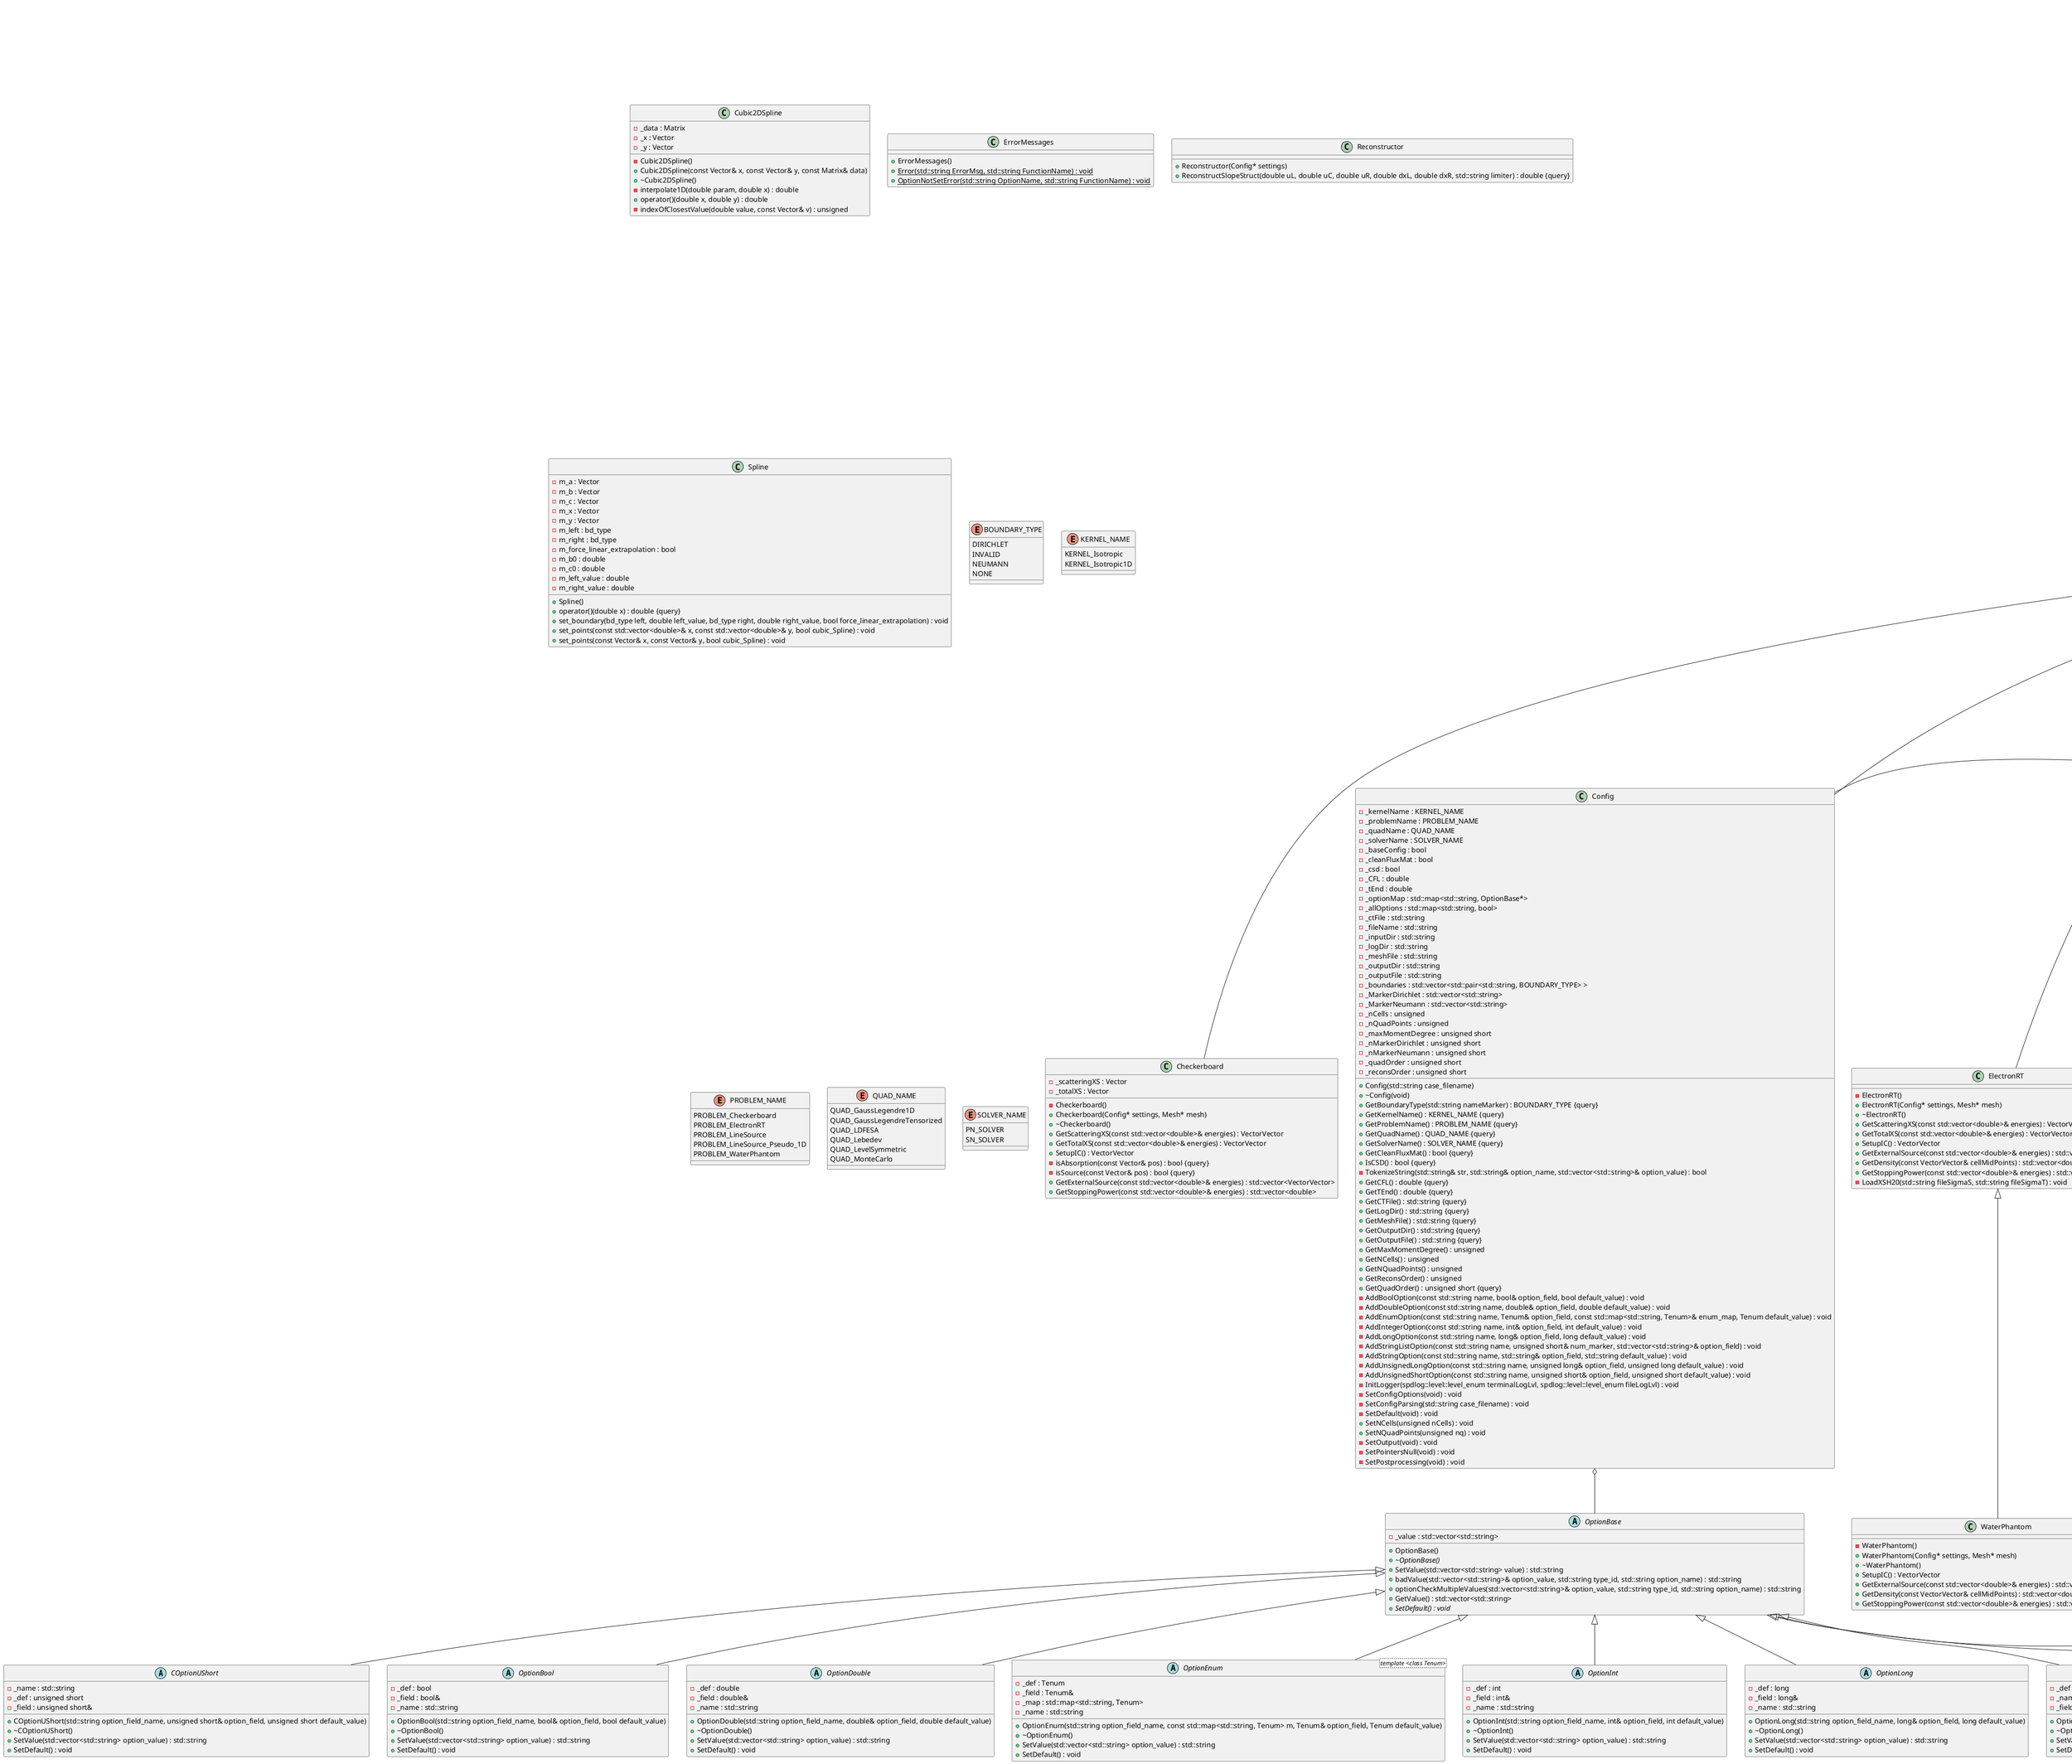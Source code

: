 @startuml





/' Objects '/

abstract class COptionUShort {
	+COptionUShort(std::string option_field_name, unsigned short& option_field, unsigned short default_value)
	+~COptionUShort()
	+SetValue(std::vector<std::string> option_value) : std::string
	-_name : std::string
	-_def : unsigned short
	-_field : unsigned short&
	+SetDefault() : void
}


class CSDSNSolver {
	+CSDSNSolver(Config* settings)
	-_dose : std::vector<double>
	+Save() : void {query}
	+Save(int currEnergy) : void {query}
	+Solve() : void
}


class Checkerboard {
	-Checkerboard()
	+Checkerboard(Config* settings, Mesh* mesh)
	+~Checkerboard()
	-_scatteringXS : Vector
	-_totalXS : Vector
	+GetScatteringXS(const std::vector<double>& energies) : VectorVector
	+GetTotalXS(const std::vector<double>& energies) : VectorVector
	+SetupIC() : VectorVector
	-isAbsorption(const Vector& pos) : bool {query}
	-isSource(const Vector& pos) : bool {query}
	+GetExternalSource(const std::vector<double>& energies) : std::vector<VectorVector>
	+GetStoppingPower(const std::vector<double>& energies) : std::vector<double>
}


class Config {
	+Config(std::string case_filename)
	+~Config(void)
	+GetBoundaryType(std::string nameMarker) : BOUNDARY_TYPE {query}
	+GetKernelName() : KERNEL_NAME {query}
	-_kernelName : KERNEL_NAME
	+GetProblemName() : PROBLEM_NAME {query}
	-_problemName : PROBLEM_NAME
	+GetQuadName() : QUAD_NAME {query}
	-_quadName : QUAD_NAME
	+GetSolverName() : SOLVER_NAME {query}
	-_solverName : SOLVER_NAME
	+GetCleanFluxMat() : bool {query}
	+IsCSD() : bool {query}
	-TokenizeString(std::string& str, std::string& option_name, std::vector<std::string>& option_value) : bool
	-_baseConfig : bool
	-_cleanFluxMat : bool
	-_csd : bool
	+GetCFL() : double {query}
	+GetTEnd() : double {query}
	-_CFL : double
	-_tEnd : double
	-_optionMap : std::map<std::string, OptionBase*>
	-_allOptions : std::map<std::string, bool>
	+GetCTFile() : std::string {query}
	+GetLogDir() : std::string {query}
	+GetMeshFile() : std::string {query}
	+GetOutputDir() : std::string {query}
	+GetOutputFile() : std::string {query}
	-_ctFile : std::string
	-_fileName : std::string
	-_inputDir : std::string
	-_logDir : std::string
	-_meshFile : std::string
	-_outputDir : std::string
	-_outputFile : std::string
	-_boundaries : std::vector<std::pair<std::string, BOUNDARY_TYPE> >
	-_MarkerDirichlet : std::vector<std::string>
	-_MarkerNeumann : std::vector<std::string>
	+GetMaxMomentDegree() : unsigned
	+GetNCells() : unsigned
	+GetNQuadPoints() : unsigned
	+GetReconsOrder() : unsigned
	-_nCells : unsigned
	-_nQuadPoints : unsigned
	+GetQuadOrder() : unsigned short {query}
	-_maxMomentDegree : unsigned short
	-_nMarkerDirichlet : unsigned short
	-_nMarkerNeumann : unsigned short
	-_quadOrder : unsigned short
	-_reconsOrder : unsigned short
	-AddBoolOption(const std::string name, bool& option_field, bool default_value) : void
	-AddDoubleOption(const std::string name, double& option_field, double default_value) : void
	-AddEnumOption(const std::string name, Tenum& option_field, const std::map<std::string, Tenum>& enum_map, Tenum default_value) : void
	-AddIntegerOption(const std::string name, int& option_field, int default_value) : void
	-AddLongOption(const std::string name, long& option_field, long default_value) : void
	-AddStringListOption(const std::string name, unsigned short& num_marker, std::vector<std::string>& option_field) : void
	-AddStringOption(const std::string name, std::string& option_field, std::string default_value) : void
	-AddUnsignedLongOption(const std::string name, unsigned long& option_field, unsigned long default_value) : void
	-AddUnsignedShortOption(const std::string name, unsigned short& option_field, unsigned short default_value) : void
	-InitLogger(spdlog::level::level_enum terminalLogLvl, spdlog::level::level_enum fileLogLvl) : void
	-SetConfigOptions(void) : void
	-SetConfigParsing(std::string case_filename) : void
	-SetDefault(void) : void
	+SetNCells(unsigned nCells) : void
	+SetNQuadPoints(unsigned nq) : void
	-SetOutput(void) : void
	-SetPointersNull(void) : void
	-SetPostprocessing(void) : void
}


class Cubic2DSpline {
	-Cubic2DSpline()
	+Cubic2DSpline(const Vector& x, const Vector& y, const Matrix& data)
	+~Cubic2DSpline()
	-_data : Matrix
	-_x : Vector
	-_y : Vector
	-interpolate1D(double param, double x) : double
	+operator()(double x, double y) : double
	-indexOfClosestValue(double value, const Vector& v) : unsigned
}


class ElectronRT {
	-ElectronRT()
	+ElectronRT(Config* settings, Mesh* mesh)
	+~ElectronRT()
	+GetScatteringXS(const std::vector<double>& energies) : VectorVector
	+GetTotalXS(const std::vector<double>& energies) : VectorVector
	+SetupIC() : VectorVector
	+GetExternalSource(const std::vector<double>& energies) : std::vector<VectorVector>
	+GetDensity(const VectorVector& cellMidPoints) : std::vector<double>
	+GetStoppingPower(const std::vector<double>& energies) : std::vector<double>
	-LoadXSH20(std::string fileSigmaS, std::string fileSigmaT) : void
}


class ErrorMessages {
	+ErrorMessages()
	+{static} Error(std::string ErrorMsg, std::string FunctionName) : void
	+{static} OptionNotSetError(std::string OptionName, std::string FunctionName) : void
}


class Isotropic {
	-Isotropic()
	+Isotropic(QuadratureBase* q)
	+~Isotropic()
	+GetScatteringKernel() : Matrix
}


class Isotropic1D {
	-Isotropic1D()
	+Isotropic1D(QuadratureBase* q)
	+~Isotropic1D()
	+GetScatteringKernel() : Matrix
}


class LaxFriedrichsFlux {
	+LaxFriedrichsFlux(Config* settings)
	+Flux(const Vector& Omega, double psiL, double psiR, const Vector& n) : double {query}
	-_dt : double
}


class LineSource_PN {
	-LineSource_PN()
	+LineSource_PN(Config* settings, Mesh* mesh)
	+~LineSource_PN()
	+GetScatteringXS(const std::vector<double>& energies) : VectorVector
	+GetTotalXS(const std::vector<double>& energies) : VectorVector
	+SetupIC() : VectorVector
	-GlobalIndex(int l, int k) : int {query}
	+GetExternalSource(const std::vector<double>& energies) : std::vector<VectorVector>
	+GetStoppingPower(const std::vector<double>& energies) : std::vector<double>
}


class LineSource_SN {
	-LineSource_SN()
	+LineSource_SN(Config* settings, Mesh* mesh)
	+~LineSource_SN()
	+GetScatteringXS(const std::vector<double>& energies) : VectorVector
	+GetTotalXS(const std::vector<double>& energies) : VectorVector
	+SetupIC() : VectorVector
	+GetExternalSource(const std::vector<double>& energies) : std::vector<VectorVector>
	+GetStoppingPower(const std::vector<double>& energies) : std::vector<double>
}


class LineSource_SN_Pseudo1D {
	-LineSource_SN_Pseudo1D()
	+LineSource_SN_Pseudo1D(Config* settings, Mesh* mesh)
	+SetupIC() : VectorVector
}


class MNSolver {
	+MNSolver(Config* settings)
	+~MNSolver()
	-_quadrature : QuadratureBase*
	-_basis : SphericalHarmonics
	-_scatterMatDiag : Vector
	-_A : VectorVector
	-_sigmaA : VectorVector
	-GlobalIndex(int l, int k) : int {query}
	-_nTotalEntries : unsigned
	-_nMaxMomentsOrder : unsigned short
	-ComputeSystemMatrices() : void
	+Solve() : void
}


class Mesh {
	+Mesh()
	+Mesh(std::vector<Vector> nodes, std::vector<std::vector<unsigned> > cells, std::vector<std::pair<BOUNDARY_TYPE, std::vector<unsigned> > > boundaries)
	+~Mesh()
	#ComputeOutwardFacingNormal(const Vector& nodeA, const Vector& nodeB, const Vector& cellCenter) : Vector
	#_nodeNeighbors : blaze::CompressedMatrix<bool>
	#_dim : const unsigned
	#_ghostCellID : const unsigned
	#_numBoundaries : const unsigned
	#_numCells : const unsigned
	#_numNodes : const unsigned
	#_numNodesPerCell : const unsigned
	+GetDistanceToOrigin(unsigned idx_cell) : double {query}
	#_cellBoundaryTypes : std::vector<BOUNDARY_TYPE>
	+GetBoundaryTypes() : std::vector<BOUNDARY_TYPE>& {query}
	#_cellMidPoints : std::vector<Vector>
	#_nodes : std::vector<Vector>
	+GetCellMidPoints() : std::vector<Vector>& {query}
	+GetNodes() : std::vector<Vector>& {query}
	#_cellAreas : std::vector<double>
	+GetCellAreas() : std::vector<double>& {query}
	#_boundaries : std::vector<std::pair<BOUNDARY_TYPE, std::vector<unsigned> > >
	+GetBounds() : std::vector<std::pair<double , double> > {query}
	#_bounds : std::vector<std::pair<double, double> >
	#_cellNormals : std::vector<std::vector<Vector> >
	+GetNormals() : std::vector<std::vector<Vector> >& {query}
	#_cellNeighbors : std::vector<std::vector<unsigned> >
	#_cells : std::vector<std::vector<unsigned> >
	+GetCells() : std::vector<std::vector<unsigned> >& {query}
	+GetNeighbours() : std::vector<std::vector<unsigned> >& {query}
	#_colors : std::vector<unsigned>
	+GetPartitionIDs() : std::vector<unsigned>& {query}
	+GetDim() : unsigned {query}
	+GetNumCells() : unsigned {query}
	+GetNumNodes() : unsigned {query}
	+GetNumNodesPerCell() : unsigned {query}
	#ComputeBounds() : void
	#ComputeCellAreas() : void
	#ComputeCellMidpoints() : void
	#ComputeConnectivity() : void
	#ComputePartitioning() : void
	+ComputeSlopes(unsigned nq, VectorVector& psiDerX, VectorVector& psiDerY, const VectorVector& psi) : void {query}
	+ReconstructSlopesS(unsigned nq, VectorVector& psiDerX, VectorVector& psiDerY, const VectorVector& psi) : void {query}
	+ReconstructSlopesU(unsigned nq, VectorVector& psiDerX, VectorVector& psiDerY, const VectorVector& psi) : void {query}
}


abstract class NumericalFlux {
	+NumericalFlux(Config* settings)
	+{static} Create(Config* settings) : NumericalFlux*
	+{abstract} Flux(const Matrix AxPlus, const Matrix AxMinus, const Matrix AyPlus, const Matrix AyMinus, const Matrix AzPlus, const Matrix AzMinus, const Vector, const Vector, const Vector n) : Vector {query}
	+{abstract} Flux(const Vector& Omega, double psiL, double psiR, const Vector& n) : double {query}
	+{abstract} FluxVanLeer(const Matrix& Ax, const Matrix& AxAbs, const Matrix& Ay, const Matrix& AyAbs, const Matrix& Az, const Matrix& AzAbs, const Vector& psiL, const Vector& psiR, const Vector& n, Vector& resultFlux) : void {query}
}


abstract class OptionBase {
	+OptionBase()
	+{abstract} ~OptionBase()
	+SetValue(std::vector<std::string> value) : std::string
	+badValue(std::vector<std::string>& option_value, std::string type_id, std::string option_name) : std::string
	+optionCheckMultipleValues(std::vector<std::string>& option_value, std::string type_id, std::string option_name) : std::string
	+GetValue() : std::vector<std::string>
	-_value : std::vector<std::string>
	+{abstract} SetDefault() : void
}


abstract class OptionBool {
	+OptionBool(std::string option_field_name, bool& option_field, bool default_value)
	+~OptionBool()
	-_def : bool
	-_field : bool&
	+SetValue(std::vector<std::string> option_value) : std::string
	-_name : std::string
	+SetDefault() : void
}


abstract class OptionDouble {
	+OptionDouble(std::string option_field_name, double& option_field, double default_value)
	+~OptionDouble()
	-_def : double
	-_field : double&
	+SetValue(std::vector<std::string> option_value) : std::string
	-_name : std::string
	+SetDefault() : void
}


abstract class OptionEnum <template <class Tenum>> {
	+OptionEnum(std::string option_field_name, const std::map<std::string, Tenum> m, Tenum& option_field, Tenum default_value)
	+~OptionEnum()
	-_def : Tenum
	-_field : Tenum&
	-_map : std::map<std::string, Tenum>
	+SetValue(std::vector<std::string> option_value) : std::string
	-_name : std::string
	+SetDefault() : void
}


abstract class OptionInt {
	+OptionInt(std::string option_field_name, int& option_field, int default_value)
	+~OptionInt()
	-_def : int
	-_field : int&
	+SetValue(std::vector<std::string> option_value) : std::string
	-_name : std::string
	+SetDefault() : void
}


abstract class OptionLong {
	+OptionLong(std::string option_field_name, long& option_field, long default_value)
	+~OptionLong()
	-_def : long
	-_field : long&
	+SetValue(std::vector<std::string> option_value) : std::string
	-_name : std::string
	+SetDefault() : void
}


abstract class OptionString {
	+OptionString(std::string option_field_name, std::string& option_field, std::string default_value)
	+~OptionString()
	+SetValue(std::vector<std::string> option_value) : std::string
	-_def : std::string
	-_name : std::string
	-_field : std::string&
	+SetDefault() : void
}


abstract class OptionStringList {
	+OptionStringList(std::string option_field_name, unsigned short& list_size, std::vector<std::string>& option_field)
	+~OptionStringList()
	+SetValue(std::vector<std::string> option_value) : std::string
	-_name : std::string
	-_field : std::vector<std::string>&
	-_size : unsigned short&
	+SetDefault() : void
}


abstract class OptionULong {
	+OptionULong(std::string option_field_name, unsigned long& option_field, unsigned long default_value)
	+~OptionULong()
	+SetValue(std::vector<std::string> option_value) : std::string
	-_name : std::string
	-_def : unsigned long
	-_field : unsigned long&
	+SetDefault() : void
}


class PNSolver {
	+PNSolver(Config* settings)
	#_AxAbs : Matrix
	#_AxMinus : Matrix
	#_AxPlus : Matrix
	#_AyAbs : Matrix
	#_AyMinus : Matrix
	#_AyPlus : Matrix
	#_AzAbs : Matrix
	#_AzMinus : Matrix
	#_AzPlus : Matrix
	#_Ax : SymMatrix
	#_Ay : SymMatrix
	#_Az : SymMatrix
	#_scatterMatDiag : Vector
	#_sigmaA : VectorVector
	#CheckIndex(int l, int k) : bool {query}
	#AParam(int l, int k) : double {query}
	#BParam(int l, int k) : double {query}
	#CParam(int l, int k) : double {query}
	#CTilde(int l, int k) : double {query}
	#DParam(int l, int k) : double {query}
	#DTilde(int l, int k) : double {query}
	#EParam(int l, int k) : double {query}
	#ETilde(int l, int k) : double {query}
	#FParam(int l, int k) : double {query}
	#FTilde(int l, int k) : double {query}
	#LegendrePoly(double x, int l) : double
	#GlobalIndex(int l, int k) : int {query}
	#Sgn(int k) : int {query}
	#kMinus(int k) : int {query}
	#kPlus(int k) : int {query}
	#_LMaxDegree : unsigned
	#_nTotalEntries : unsigned
	#CleanFluxMatrices() : void
	#ComputeFluxComponents() : void
	#ComputeScatterMatrix() : void
	#ComputeSystemMatrices() : void
	+Save() : void {query}
	+Save(int currEnergy) : void {query}
	+Solve() : void
}


class Physics {
	+Physics()
	+{static} Create() : Physics*
	+GetScatteringXS(Vector energies, Vector density, Vector angle) : VectorVector
	+GetStoppingPower(Vector energies, Vector density) : VectorVector
	+GetTotalXS(Vector energies, Vector density) : VectorVector
	+GetTransportXS(Vector energies, Vector density) : VectorVector
	+ReadStoppingPowers(std::string fileName) : VectorVector
	-_stpowH2O : VectorVector
	-_xsH2O : VectorVector
	-_xsTotalH2O : VectorVector
	-_xsTransportH2O : VectorVector
	+ReadENDL(std::string filename) : std::tuple<std::vector<VectorVector> , std::vector<VectorVector> >
	+LoadDatabase(std::string fileName_H, std::string fileName_O, std::string fileName_stppower) : void
}


abstract class ProblemBase {
	+ProblemBase(Config* settings, Mesh* mesh)
	#ProblemBase()
	+~ProblemBase()
	#_settings : Config*
	#_mesh : Mesh*
	#_physics : Physics*
	+{static} Create(Config* settings, Mesh* mesh) : ProblemBase*
	+{abstract} GetScatteringXS(const std::vector<double>& energies) : VectorVector
	+{abstract} GetTotalXS(const std::vector<double>& energies) : VectorVector
	+{abstract} SetupIC() : VectorVector
	+{abstract} GetExternalSource(const std::vector<double>& energies) : std::vector<VectorVector>
	+GetDensity(const VectorVector& cellMidPoints) : std::vector<double>
	+{abstract} GetStoppingPower(const std::vector<double>& energies) : std::vector<double>
	#_density : std::vector<double>
	#_stoppingPower : std::vector<double>
}


class QDummy {
	+QDummy(unsigned order)
	+~QDummy()
	+SetConnectivity() : void
	+SetName() : void
	+SetNq() : void
	+SetPointsAndWeights() : void
}


class QGaussLegendre1D {
	+QGaussLegendre1D(unsigned order)
	+~QGaussLegendre1D()
	-CheckOrder() : bool
	-Pythag(const double a, const double b) : double
	-ComputeEigenValTriDiagMatrix(const Matrix& mat) : std::pair<Vector , Matrix>
	+SetConnectivity() : void
	+SetName() : void
	+SetNq() : void
	+SetPointsAndWeights() : void
}


class QGaussLegendreTensorized {
	+QGaussLegendreTensorized(unsigned order)
	+~QGaussLegendreTensorized()
	-CheckOrder() : bool
	-Pythag(const double a, const double b) : double
	-ComputeEigenValTriDiagMatrix(const Matrix& mat) : std::pair<Vector , Matrix>
	+SetConnectivity() : void
	+SetName() : void
	+SetNq() : void
	+SetPointsAndWeights() : void
}


class QLDFESA {
	+QLDFESA(unsigned order)
	+~QLDFESA()
	+GetLookupTable() : std::string
	+SetAvailOrders() : void
	+SetConnectivity() : void
	+SetName() : void
}


class QLebedev {
	+QLebedev(unsigned order)
	+~QLebedev()
	+GetLookupTable() : std::string
	+SetAvailOrders() : void
	+SetConnectivity() : void
	+SetName() : void
}


class QLevelSymmetric {
	+QLevelSymmetric(unsigned order)
	+~QLevelSymmetric()
	+GetLookupTable() : std::string
	+SetAvailOrders() : void
	+SetConnectivity() : void
	+SetName() : void
}


abstract class QLookupQuadrature {
	+QLookupQuadrature(unsigned order)
	+~QLookupQuadrature()
	#CheckOrder() : bool
	#{abstract} GetLookupTable() : std::string
	#_availableOrders : std::vector<unsigned>
	#_nqByOrder : std::vector<unsigned>
	+getAvailOrders() : std::vector<unsigned> {query}
	#{abstract} SetAvailOrders() : void
	#SetNq() : void
	#SetPointsAndWeights() : void
	+printAvailOrders() : void {query}
}


class QMonteCarlo {
	+QMonteCarlo(unsigned order)
	+~QMonteCarlo()
	+SetConnectivity() : void
	+SetName() : void
	+SetNq() : void
	+SetPointsAndWeights() : void
}


abstract class QuadratureBase {
	+QuadratureBase(unsigned order)
	+~QuadratureBase()
	+{static} CreateQuadrature(QUAD_NAME name, unsigned order) : QuadratureBase*
	+GetWeights() : Vector {query}
	#_weights : Vector
	+GetPoints() : VectorVector {query}
	#_points : VectorVector
	+GetConnectivity() : VectorVectorU {query}
	#_connectivity : VectorVectorU
	+Integrate(double(f)(doublex0,doublex1,doublex2)) : double
	+SumUpWeights() : double
	+GetName() : std::string {query}
	#_name : std::string
	+Integrate(std::vector<double >(f)(doublex0,doublex1,doublex2), unsigned len) : std::vector<double>
	+GetNq() : unsigned {query}
	+GetOrder() : unsigned {query}
	#_nq : unsigned
	#_order : unsigned
	+PrintPoints() : void
	+PrintPointsAndWeights() : void
	+PrintWeights() : void
	#{abstract} SetConnectivity() : void
	#{abstract} SetName() : void
	#{abstract} SetNq() : void
	#SetOrder(unsigned order) : void
	#{abstract} SetPointsAndWeights() : void
}


class Reconstructor {
	+Reconstructor(Config* settings)
	+ReconstructSlopeStruct(double uL, double uC, double uR, double dxL, double dxR, std::string limiter) : double {query}
}


class SNSolver {
	+SNSolver(Config* settings)
	+Save() : void {query}
	+Save(int currEnergy) : void {query}
	+Solve() : void
}


class SNSolverMPI {
	+SNSolverMPI(Config* settings)
	+Save() : void {query}
	+Solve() : void
}


abstract class ScatteringKernel {
	-ScatteringKernel()
	+ScatteringKernel(QuadratureBase* quad)
	+~ScatteringKernel()
	+{abstract} GetScatteringKernel() : Matrix
	#_quad : QuadratureBase*
	+{static} CreateScatteringKernel(KERNEL_NAME name, QuadratureBase* quad) : ScatteringKernel*
}


abstract class Solver {
	+Solver(Config* settings)
	+~Solver()
	#_settings : Config*
	#_scatteringKernel : Matrix
	#_mesh : Mesh*
	#_g : NumericalFlux*
	#_problem : ProblemBase*
	+{static} Create(Config* settings) : Solver*
	#_weights : Vector
	#_psi : VectorVector
	#_quadPoints : VectorVector
	#_sigmaS : VectorVector
	#_sigmaT : VectorVector
	#ComputeTimeStep(double cfl) : double {query}
	#_dE : double
	#_boundaryCells : std::vector<BOUNDARY_TYPE>
	#_Q : std::vector<VectorVector>
	#_areas : std::vector<double>
	#_density : std::vector<double>
	#_energies : std::vector<double>
	#_s : std::vector<double>
	#_solverOutput : std::vector<double>
	#_normals : std::vector<std::vector<Vector> >
	#_neighbors : std::vector<std::vector<unsigned> >
	#_nCells : unsigned
	#_nEnergies : unsigned
	#_nq : unsigned
	+{abstract} Save() : void {query}
	+{abstract} Save(int currEnergy) : void {query}
	+{abstract} Solve() : void
}


class SphericalHarmonics {
	+SphericalHarmonics(unsigned L_degree)
	+ComputeSphericalBasis(double my, double phi) : std::vector<double>
	+ComputeSphericalBasis(double x, double y, double z) : std::vector<double>
	-_YBasis : std::vector<double>
	-_aParam : std::vector<double>
	-_assLegendreP : std::vector<double>
	-_bParam : std::vector<double>
	-GlobalIdxAssLegendreP(unsigned l_degree, unsigned k_order) : unsigned
	-GlobalIdxBasis(unsigned l_degree, unsigned k_order) : unsigned
	-_LMaxDegree : unsigned
	-ComputeAssLegendrePoly(const double my) : void
	-ComputeCoefficients() : void
	-ComputeYBasis(const double phi) : void
}


class Spline {
	+Spline()
	-m_a : Vector
	-m_b : Vector
	-m_c : Vector
	-m_x : Vector
	-m_y : Vector
	-m_left : bd_type
	-m_right : bd_type
	-m_force_linear_extrapolation : bool
	-m_b0 : double
	-m_c0 : double
	-m_left_value : double
	-m_right_value : double
	+operator()(double x) : double {query}
	+set_boundary(bd_type left, double left_value, bd_type right, double right_value, bool force_linear_extrapolation) : void
	+set_points(const std::vector<double>& x, const std::vector<double>& y, bool cubic_Spline) : void
	+set_points(const Vector& x, const Vector& y, bool cubic_Spline) : void
}


class UpwindFlux {
	+UpwindFlux(Config* settings)
	+Flux(const Matrix AxPlus, const Matrix AxMinus, const Matrix AyPlus, const Matrix AyMinus, const Matrix AzPlus, const Matrix AzMinus, const Vector psiL, const Vector psiR, const Vector n) : Vector {query}
	+Flux(const Vector& Omega, double psiL, double psiR, const Vector& n) : double {query}
	+FluxVanLeer(const Matrix& Ax, const Matrix& AxAbs, const Matrix& Ay, const Matrix& AyAbs, const Matrix& Az, const Matrix& AzAbs, const Vector& psiL, const Vector& psiR, const Vector& n, Vector& resultFlux) : void {query}
}


class WaterPhantom {
	-WaterPhantom()
	+WaterPhantom(Config* settings, Mesh* mesh)
	+~WaterPhantom()
	+SetupIC() : VectorVector
	+GetExternalSource(const std::vector<double>& energies) : std::vector<VectorVector>
	+GetDensity(const VectorVector& cellMidPoints) : std::vector<double>
	+GetStoppingPower(const std::vector<double>& energies) : std::vector<double>
}


enum BOUNDARY_TYPE {
	DIRICHLET
	INVALID
	NEUMANN
	NONE
}


enum KERNEL_NAME {
	KERNEL_Isotropic
	KERNEL_Isotropic1D
}


enum PROBLEM_NAME {
	PROBLEM_Checkerboard
	PROBLEM_ElectronRT
	PROBLEM_LineSource
	PROBLEM_LineSource_Pseudo_1D
	PROBLEM_WaterPhantom
}


enum QUAD_NAME {
	QUAD_GaussLegendre1D
	QUAD_GaussLegendreTensorized
	QUAD_LDFESA
	QUAD_Lebedev
	QUAD_LevelSymmetric
	QUAD_MonteCarlo
}


enum SOLVER_NAME {
	PN_SOLVER
	SN_SOLVER
}





/' Inheritance relationships '/

ElectronRT <|-- WaterPhantom


LineSource_SN <|-- LineSource_SN_Pseudo1D


NumericalFlux <|-- LaxFriedrichsFlux


NumericalFlux <|-- UpwindFlux


OptionBase <|-- COptionUShort


OptionBase <|-- OptionBool


OptionBase <|-- OptionDouble


OptionBase <|-- OptionEnum


OptionBase <|-- OptionInt


OptionBase <|-- OptionLong


OptionBase <|-- OptionString


OptionBase <|-- OptionStringList


OptionBase <|-- OptionULong


ProblemBase <|-- Checkerboard


ProblemBase <|-- ElectronRT


ProblemBase <|-- LineSource_PN


ProblemBase <|-- LineSource_SN


QLookupQuadrature <|-- QLDFESA


QLookupQuadrature <|-- QLebedev


QLookupQuadrature <|-- QLevelSymmetric


QuadratureBase <|-- QDummy


QuadratureBase <|-- QGaussLegendre1D


QuadratureBase <|-- QGaussLegendreTensorized


QuadratureBase <|-- QLookupQuadrature


QuadratureBase <|-- QMonteCarlo


ScatteringKernel <|-- Isotropic


ScatteringKernel <|-- Isotropic1D


Solver <|-- CSDSNSolver


Solver <|-- MNSolver


Solver <|-- PNSolver


Solver <|-- SNSolver


Solver <|-- SNSolverMPI





/' Aggregation relationships '/

Config o-- OptionBase


MNSolver o-- QuadratureBase


MNSolver *-- SphericalHarmonics


ProblemBase o-- Config


ProblemBase o-- Mesh


ProblemBase o-- Physics


ScatteringKernel o-- QuadratureBase


Solver o-- Config


Solver o-- Mesh


Solver o-- NumericalFlux


Solver o-- ProblemBase





@enduml
